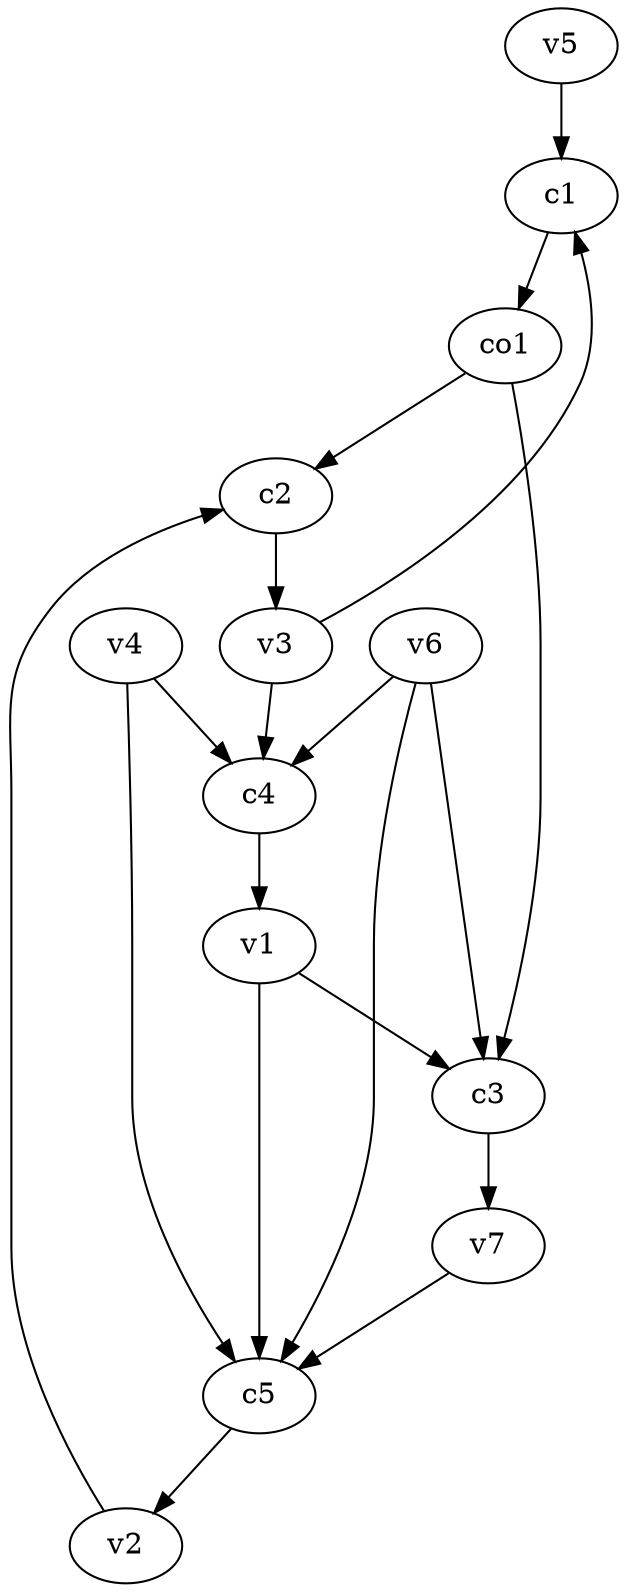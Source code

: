 strict digraph  {
c1;
c2;
c3;
c4;
c5;
v1;
v2;
v3;
v4;
v5;
v6;
v7;
co1;
c1 -> co1  [weight=1];
c2 -> v3  [weight=1];
c3 -> v7  [weight=1];
c4 -> v1  [weight=1];
c5 -> v2  [weight=1];
v1 -> c5  [weight=1];
v1 -> c3  [weight=1];
v2 -> c2  [weight=1];
v3 -> c4  [weight=1];
v3 -> c1  [weight=1];
v4 -> c4  [weight=1];
v4 -> c5  [weight=1];
v5 -> c1  [weight=1];
v6 -> c3  [weight=1];
v6 -> c5  [weight=1];
v6 -> c4  [weight=1];
v7 -> c5  [weight=1];
co1 -> c3  [weight=1];
co1 -> c2  [weight=1];
}
